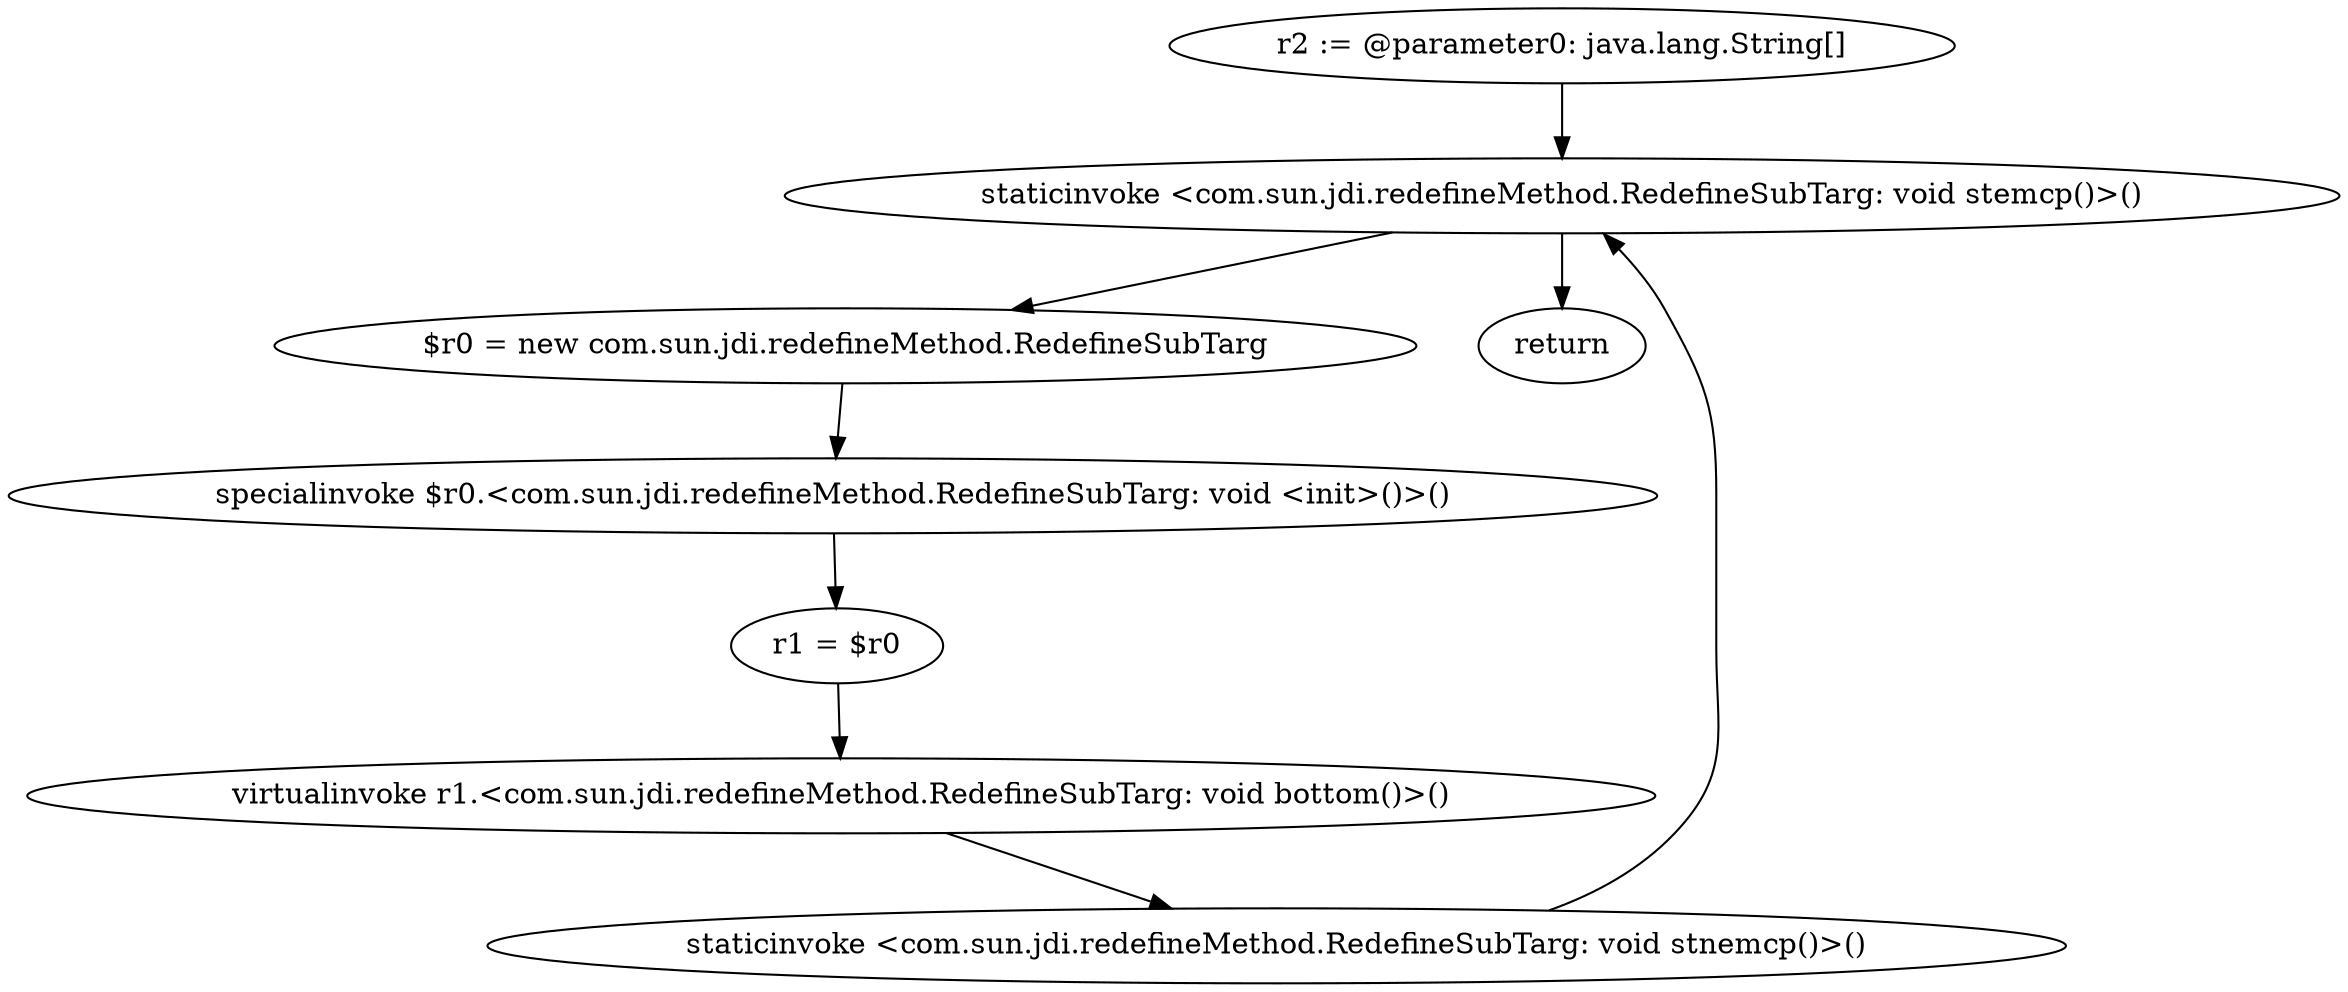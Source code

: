 digraph "unitGraph" {
    "r2 := @parameter0: java.lang.String[]"
    "staticinvoke <com.sun.jdi.redefineMethod.RedefineSubTarg: void stemcp()>()"
    "$r0 = new com.sun.jdi.redefineMethod.RedefineSubTarg"
    "specialinvoke $r0.<com.sun.jdi.redefineMethod.RedefineSubTarg: void <init>()>()"
    "r1 = $r0"
    "virtualinvoke r1.<com.sun.jdi.redefineMethod.RedefineSubTarg: void bottom()>()"
    "staticinvoke <com.sun.jdi.redefineMethod.RedefineSubTarg: void stnemcp()>()"
    "return"
    "r2 := @parameter0: java.lang.String[]"->"staticinvoke <com.sun.jdi.redefineMethod.RedefineSubTarg: void stemcp()>()";
    "staticinvoke <com.sun.jdi.redefineMethod.RedefineSubTarg: void stemcp()>()"->"$r0 = new com.sun.jdi.redefineMethod.RedefineSubTarg";
    "$r0 = new com.sun.jdi.redefineMethod.RedefineSubTarg"->"specialinvoke $r0.<com.sun.jdi.redefineMethod.RedefineSubTarg: void <init>()>()";
    "specialinvoke $r0.<com.sun.jdi.redefineMethod.RedefineSubTarg: void <init>()>()"->"r1 = $r0";
    "r1 = $r0"->"virtualinvoke r1.<com.sun.jdi.redefineMethod.RedefineSubTarg: void bottom()>()";
    "virtualinvoke r1.<com.sun.jdi.redefineMethod.RedefineSubTarg: void bottom()>()"->"staticinvoke <com.sun.jdi.redefineMethod.RedefineSubTarg: void stnemcp()>()";
    "staticinvoke <com.sun.jdi.redefineMethod.RedefineSubTarg: void stnemcp()>()"->"staticinvoke <com.sun.jdi.redefineMethod.RedefineSubTarg: void stemcp()>()";
    "staticinvoke <com.sun.jdi.redefineMethod.RedefineSubTarg: void stemcp()>()"->"return";
}

